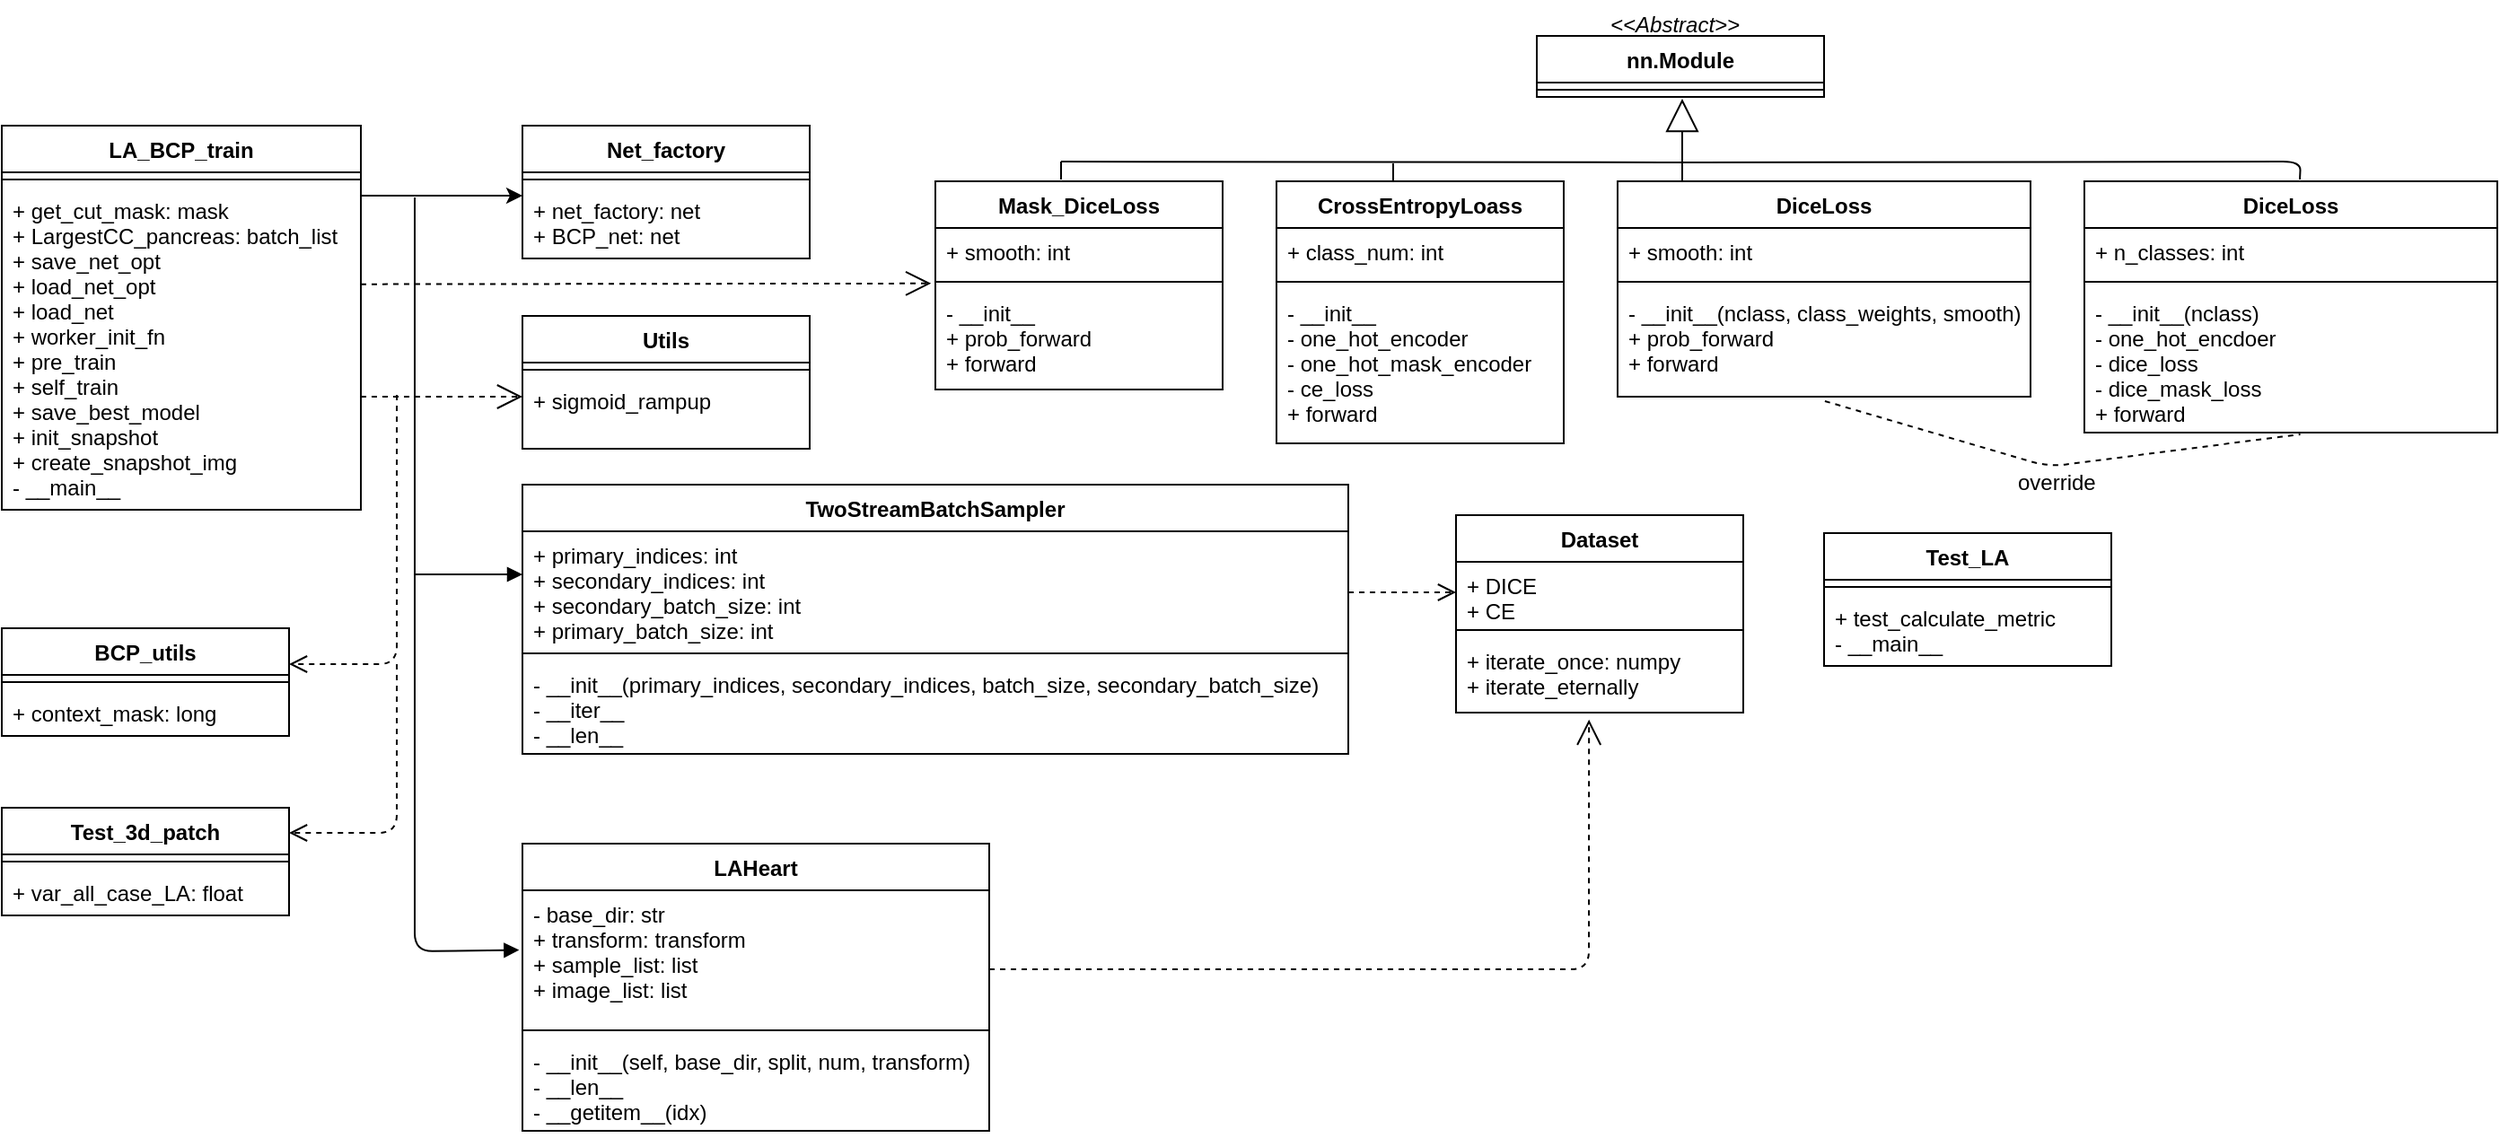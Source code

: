 <mxfile>
    <diagram id="qNEbSbV8NS8pvPY9pb4b" name="Page-1">
        <mxGraphModel dx="1136" dy="635" grid="1" gridSize="10" guides="1" tooltips="1" connect="1" arrows="1" fold="1" page="1" pageScale="1" pageWidth="850" pageHeight="1100" math="0" shadow="0">
            <root>
                <mxCell id="0"/>
                <mxCell id="1" parent="0"/>
                <mxCell id="2" value="LA_BCP_train" style="swimlane;fontStyle=1;align=center;verticalAlign=top;childLayout=stackLayout;horizontal=1;startSize=26;horizontalStack=0;resizeParent=1;resizeParentMax=0;resizeLast=0;collapsible=1;marginBottom=0;" parent="1" vertex="1">
                    <mxGeometry x="80" y="90" width="200" height="214" as="geometry"/>
                </mxCell>
                <mxCell id="4" value="" style="line;strokeWidth=1;fillColor=none;align=left;verticalAlign=middle;spacingTop=-1;spacingLeft=3;spacingRight=3;rotatable=0;labelPosition=right;points=[];portConstraint=eastwest;strokeColor=inherit;" parent="2" vertex="1">
                    <mxGeometry y="26" width="200" height="8" as="geometry"/>
                </mxCell>
                <mxCell id="5" value="+ get_cut_mask: mask&#10;+ LargestCC_pancreas: batch_list&#10;+ save_net_opt&#10;+ load_net_opt&#10;+ load_net&#10;+ worker_init_fn&#10;+ pre_train&#10;+ self_train&#10;+ save_best_model&#10;+ init_snapshot&#10;+ create_snapshot_img&#10;- __main__" style="text;strokeColor=none;fillColor=none;align=left;verticalAlign=top;spacingLeft=4;spacingRight=4;overflow=hidden;rotatable=0;points=[[0,0.5],[1,0.5]];portConstraint=eastwest;" parent="2" vertex="1">
                    <mxGeometry y="34" width="200" height="180" as="geometry"/>
                </mxCell>
                <mxCell id="6" value="Net_factory" style="swimlane;fontStyle=1;align=center;verticalAlign=top;childLayout=stackLayout;horizontal=1;startSize=26;horizontalStack=0;resizeParent=1;resizeParentMax=0;resizeLast=0;collapsible=1;marginBottom=0;" parent="1" vertex="1">
                    <mxGeometry x="370" y="90" width="160" height="74" as="geometry"/>
                </mxCell>
                <mxCell id="8" value="" style="line;strokeWidth=1;fillColor=none;align=left;verticalAlign=middle;spacingTop=-1;spacingLeft=3;spacingRight=3;rotatable=0;labelPosition=right;points=[];portConstraint=eastwest;strokeColor=inherit;" parent="6" vertex="1">
                    <mxGeometry y="26" width="160" height="8" as="geometry"/>
                </mxCell>
                <mxCell id="9" value="+ net_factory: net&#10;+ BCP_net: net&#10;" style="text;strokeColor=none;fillColor=none;align=left;verticalAlign=top;spacingLeft=4;spacingRight=4;overflow=hidden;rotatable=0;points=[[0,0.5],[1,0.5]];portConstraint=eastwest;" parent="6" vertex="1">
                    <mxGeometry y="34" width="160" height="40" as="geometry"/>
                </mxCell>
                <mxCell id="10" style="edgeStyle=none;html=1;exitX=1;exitY=0.5;exitDx=0;exitDy=0;entryX=0;entryY=0.5;entryDx=0;entryDy=0;" parent="1" edge="1">
                    <mxGeometry relative="1" as="geometry">
                        <mxPoint x="280" y="129.0" as="sourcePoint"/>
                        <mxPoint x="370" y="129" as="targetPoint"/>
                    </mxGeometry>
                </mxCell>
                <mxCell id="12" value="TwoStreamBatchSampler" style="swimlane;fontStyle=1;align=center;verticalAlign=top;childLayout=stackLayout;horizontal=1;startSize=26;horizontalStack=0;resizeParent=1;resizeParentMax=0;resizeLast=0;collapsible=1;marginBottom=0;" parent="1" vertex="1">
                    <mxGeometry x="370" y="290" width="460" height="150" as="geometry"/>
                </mxCell>
                <mxCell id="13" value="+ primary_indices: int&#10;+ secondary_indices: int&#10;+ secondary_batch_size: int&#10;+ primary_batch_size: int&#10;" style="text;strokeColor=none;fillColor=none;align=left;verticalAlign=top;spacingLeft=4;spacingRight=4;overflow=hidden;rotatable=0;points=[[0,0.5],[1,0.5]];portConstraint=eastwest;" parent="12" vertex="1">
                    <mxGeometry y="26" width="460" height="64" as="geometry"/>
                </mxCell>
                <mxCell id="14" value="" style="line;strokeWidth=1;fillColor=none;align=left;verticalAlign=middle;spacingTop=-1;spacingLeft=3;spacingRight=3;rotatable=0;labelPosition=right;points=[];portConstraint=eastwest;strokeColor=inherit;" parent="12" vertex="1">
                    <mxGeometry y="90" width="460" height="8" as="geometry"/>
                </mxCell>
                <mxCell id="15" value="- __init__(primary_indices, secondary_indices, batch_size, secondary_batch_size)&#10;- __iter__&#10;- __len__" style="text;strokeColor=none;fillColor=none;align=left;verticalAlign=top;spacingLeft=4;spacingRight=4;overflow=hidden;rotatable=0;points=[[0,0.5],[1,0.5]];portConstraint=eastwest;" parent="12" vertex="1">
                    <mxGeometry y="98" width="460" height="52" as="geometry"/>
                </mxCell>
                <mxCell id="16" value="Dataset" style="swimlane;fontStyle=1;align=center;verticalAlign=top;childLayout=stackLayout;horizontal=1;startSize=26;horizontalStack=0;resizeParent=1;resizeParentMax=0;resizeLast=0;collapsible=1;marginBottom=0;" parent="1" vertex="1">
                    <mxGeometry x="890" y="307" width="160" height="110" as="geometry"/>
                </mxCell>
                <mxCell id="17" value="+ DICE&#10;+ CE" style="text;strokeColor=none;fillColor=none;align=left;verticalAlign=top;spacingLeft=4;spacingRight=4;overflow=hidden;rotatable=0;points=[[0,0.5],[1,0.5]];portConstraint=eastwest;" parent="16" vertex="1">
                    <mxGeometry y="26" width="160" height="34" as="geometry"/>
                </mxCell>
                <mxCell id="18" value="" style="line;strokeWidth=1;fillColor=none;align=left;verticalAlign=middle;spacingTop=-1;spacingLeft=3;spacingRight=3;rotatable=0;labelPosition=right;points=[];portConstraint=eastwest;strokeColor=inherit;" parent="16" vertex="1">
                    <mxGeometry y="60" width="160" height="8" as="geometry"/>
                </mxCell>
                <mxCell id="19" value="+ iterate_once: numpy&#10;+ iterate_eternally" style="text;strokeColor=none;fillColor=none;align=left;verticalAlign=top;spacingLeft=4;spacingRight=4;overflow=hidden;rotatable=0;points=[[0,0.5],[1,0.5]];portConstraint=eastwest;" parent="16" vertex="1">
                    <mxGeometry y="68" width="160" height="42" as="geometry"/>
                </mxCell>
                <mxCell id="36" style="edgeStyle=none;html=1;entryX=0;entryY=0.5;entryDx=0;entryDy=0;" parent="16" source="16" target="17" edge="1">
                    <mxGeometry relative="1" as="geometry"/>
                </mxCell>
                <mxCell id="21" value="LAHeart" style="swimlane;fontStyle=1;align=center;verticalAlign=top;childLayout=stackLayout;horizontal=1;startSize=26;horizontalStack=0;resizeParent=1;resizeParentMax=0;resizeLast=0;collapsible=1;marginBottom=0;" parent="1" vertex="1">
                    <mxGeometry x="370" y="490" width="260" height="160" as="geometry"/>
                </mxCell>
                <mxCell id="22" value="- base_dir: str&#10;+ transform: transform&#10;+ sample_list: list&#10;+ image_list: list" style="text;strokeColor=none;fillColor=none;align=left;verticalAlign=top;spacingLeft=4;spacingRight=4;overflow=hidden;rotatable=0;points=[[0,0.5],[1,0.5]];portConstraint=eastwest;" parent="21" vertex="1">
                    <mxGeometry y="26" width="260" height="74" as="geometry"/>
                </mxCell>
                <mxCell id="23" value="" style="line;strokeWidth=1;fillColor=none;align=left;verticalAlign=middle;spacingTop=-1;spacingLeft=3;spacingRight=3;rotatable=0;labelPosition=right;points=[];portConstraint=eastwest;strokeColor=inherit;" parent="21" vertex="1">
                    <mxGeometry y="100" width="260" height="8" as="geometry"/>
                </mxCell>
                <mxCell id="24" value="- __init__(self, base_dir, split, num, transform)&#10;- __len__&#10;- __getitem__(idx)" style="text;strokeColor=none;fillColor=none;align=left;verticalAlign=top;spacingLeft=4;spacingRight=4;overflow=hidden;rotatable=0;points=[[0,0.5],[1,0.5]];portConstraint=eastwest;" parent="21" vertex="1">
                    <mxGeometry y="108" width="260" height="52" as="geometry"/>
                </mxCell>
                <mxCell id="32" value="Utils" style="swimlane;fontStyle=1;align=center;verticalAlign=top;childLayout=stackLayout;horizontal=1;startSize=26;horizontalStack=0;resizeParent=1;resizeParentMax=0;resizeLast=0;collapsible=1;marginBottom=0;" parent="1" vertex="1">
                    <mxGeometry x="370" y="196" width="160" height="74" as="geometry"/>
                </mxCell>
                <mxCell id="34" value="" style="line;strokeWidth=1;fillColor=none;align=left;verticalAlign=middle;spacingTop=-1;spacingLeft=3;spacingRight=3;rotatable=0;labelPosition=right;points=[];portConstraint=eastwest;strokeColor=inherit;" parent="32" vertex="1">
                    <mxGeometry y="26" width="160" height="8" as="geometry"/>
                </mxCell>
                <mxCell id="35" value="+ sigmoid_rampup" style="text;strokeColor=none;fillColor=none;align=left;verticalAlign=top;spacingLeft=4;spacingRight=4;overflow=hidden;rotatable=0;points=[[0,0.5],[1,0.5]];portConstraint=eastwest;" parent="32" vertex="1">
                    <mxGeometry y="34" width="160" height="40" as="geometry"/>
                </mxCell>
                <mxCell id="68" value="" style="html=1;verticalAlign=bottom;endArrow=block;entryX=-0.007;entryY=0.45;entryDx=0;entryDy=0;entryPerimeter=0;exitX=0.24;exitY=0.846;exitDx=0;exitDy=0;exitPerimeter=0;" edge="1" parent="1" target="22">
                    <mxGeometry width="80" relative="1" as="geometry">
                        <mxPoint x="310" y="129.996" as="sourcePoint"/>
                        <mxPoint x="360" y="530" as="targetPoint"/>
                        <Array as="points">
                            <mxPoint x="310" y="550"/>
                        </Array>
                    </mxGeometry>
                </mxCell>
                <mxCell id="76" value="Mask_DiceLoss" style="swimlane;fontStyle=1;align=center;verticalAlign=top;childLayout=stackLayout;horizontal=1;startSize=26;horizontalStack=0;resizeParent=1;resizeParentMax=0;resizeLast=0;collapsible=1;marginBottom=0;fillColor=#FFFFFF;" vertex="1" parent="1">
                    <mxGeometry x="600" y="121" width="160" height="116" as="geometry"/>
                </mxCell>
                <mxCell id="77" value="+ smooth: int" style="text;strokeColor=none;fillColor=none;align=left;verticalAlign=top;spacingLeft=4;spacingRight=4;overflow=hidden;rotatable=0;points=[[0,0.5],[1,0.5]];portConstraint=eastwest;" vertex="1" parent="76">
                    <mxGeometry y="26" width="160" height="26" as="geometry"/>
                </mxCell>
                <mxCell id="78" value="" style="line;strokeWidth=1;fillColor=none;align=left;verticalAlign=middle;spacingTop=-1;spacingLeft=3;spacingRight=3;rotatable=0;labelPosition=right;points=[];portConstraint=eastwest;strokeColor=inherit;" vertex="1" parent="76">
                    <mxGeometry y="52" width="160" height="8" as="geometry"/>
                </mxCell>
                <mxCell id="79" value="- __init__&#10;+ prob_forward&#10;+ forward" style="text;strokeColor=none;fillColor=none;align=left;verticalAlign=top;spacingLeft=4;spacingRight=4;overflow=hidden;rotatable=0;points=[[0,0.5],[1,0.5]];portConstraint=eastwest;" vertex="1" parent="76">
                    <mxGeometry y="60" width="160" height="56" as="geometry"/>
                </mxCell>
                <mxCell id="84" value="nn.Module&#10;" style="swimlane;fontStyle=1;align=center;verticalAlign=top;childLayout=stackLayout;horizontal=1;startSize=26;horizontalStack=0;resizeParent=1;resizeParentMax=0;resizeLast=0;collapsible=1;marginBottom=0;fillColor=#FFFFFF;movable=1;resizable=1;rotatable=1;deletable=1;editable=1;connectable=1;" vertex="1" parent="1">
                    <mxGeometry x="935" y="40" width="160" height="34" as="geometry"/>
                </mxCell>
                <mxCell id="86" value="" style="line;strokeWidth=1;fillColor=none;align=left;verticalAlign=middle;spacingTop=-1;spacingLeft=3;spacingRight=3;rotatable=0;labelPosition=right;points=[];portConstraint=eastwest;strokeColor=inherit;" vertex="1" parent="84">
                    <mxGeometry y="26" width="160" height="8" as="geometry"/>
                </mxCell>
                <mxCell id="88" value="&lt;&lt;Abstract&gt;&gt;" style="text;strokeColor=none;fillColor=none;align=left;verticalAlign=top;spacingLeft=4;spacingRight=4;overflow=hidden;rotatable=1;points=[[0,0.5],[1,0.5]];portConstraint=eastwest;fontStyle=2;movable=1;resizable=1;deletable=1;editable=1;connectable=1;" vertex="1" parent="1">
                    <mxGeometry x="970" y="20" width="100" height="26" as="geometry"/>
                </mxCell>
                <mxCell id="90" value="" style="endArrow=block;endSize=16;endFill=0;html=1;exitX=0.5;exitY=0;exitDx=0;exitDy=0;" edge="1" parent="1">
                    <mxGeometry width="160" relative="1" as="geometry">
                        <mxPoint x="1016" y="121" as="sourcePoint"/>
                        <mxPoint x="1016" y="75" as="targetPoint"/>
                    </mxGeometry>
                </mxCell>
                <mxCell id="91" value="BCP_utils" style="swimlane;fontStyle=1;align=center;verticalAlign=top;childLayout=stackLayout;horizontal=1;startSize=26;horizontalStack=0;resizeParent=1;resizeParentMax=0;resizeLast=0;collapsible=1;marginBottom=0;fillColor=#FFFFFF;" vertex="1" parent="1">
                    <mxGeometry x="80" y="370" width="160" height="60" as="geometry"/>
                </mxCell>
                <mxCell id="93" value="" style="line;strokeWidth=1;fillColor=none;align=left;verticalAlign=middle;spacingTop=-1;spacingLeft=3;spacingRight=3;rotatable=0;labelPosition=right;points=[];portConstraint=eastwest;strokeColor=inherit;" vertex="1" parent="91">
                    <mxGeometry y="26" width="160" height="8" as="geometry"/>
                </mxCell>
                <mxCell id="94" value="+ context_mask: long" style="text;strokeColor=none;fillColor=none;align=left;verticalAlign=top;spacingLeft=4;spacingRight=4;overflow=hidden;rotatable=0;points=[[0,0.5],[1,0.5]];portConstraint=eastwest;" vertex="1" parent="91">
                    <mxGeometry y="34" width="160" height="26" as="geometry"/>
                </mxCell>
                <mxCell id="95" value="Test_3d_patch" style="swimlane;fontStyle=1;align=center;verticalAlign=top;childLayout=stackLayout;horizontal=1;startSize=26;horizontalStack=0;resizeParent=1;resizeParentMax=0;resizeLast=0;collapsible=1;marginBottom=0;fillColor=#FFFFFF;" vertex="1" parent="1">
                    <mxGeometry x="80" y="470" width="160" height="60" as="geometry"/>
                </mxCell>
                <mxCell id="97" value="" style="line;strokeWidth=1;fillColor=none;align=left;verticalAlign=middle;spacingTop=-1;spacingLeft=3;spacingRight=3;rotatable=0;labelPosition=right;points=[];portConstraint=eastwest;strokeColor=inherit;" vertex="1" parent="95">
                    <mxGeometry y="26" width="160" height="8" as="geometry"/>
                </mxCell>
                <mxCell id="98" value="+ var_all_case_LA: float" style="text;strokeColor=none;fillColor=none;align=left;verticalAlign=top;spacingLeft=4;spacingRight=4;overflow=hidden;rotatable=0;points=[[0,0.5],[1,0.5]];portConstraint=eastwest;" vertex="1" parent="95">
                    <mxGeometry y="34" width="160" height="26" as="geometry"/>
                </mxCell>
                <mxCell id="104" value="" style="html=1;verticalAlign=bottom;endArrow=block;" edge="1" parent="1">
                    <mxGeometry width="80" relative="1" as="geometry">
                        <mxPoint x="310" y="340" as="sourcePoint"/>
                        <mxPoint x="370" y="340" as="targetPoint"/>
                    </mxGeometry>
                </mxCell>
                <mxCell id="105" value="CrossEntropyLoass" style="swimlane;fontStyle=1;align=center;verticalAlign=top;childLayout=stackLayout;horizontal=1;startSize=26;horizontalStack=0;resizeParent=1;resizeParentMax=0;resizeLast=0;collapsible=1;marginBottom=0;fillColor=#FFFFFF;" vertex="1" parent="1">
                    <mxGeometry x="790" y="121" width="160" height="146" as="geometry"/>
                </mxCell>
                <mxCell id="106" value="+ class_num: int" style="text;strokeColor=none;fillColor=none;align=left;verticalAlign=top;spacingLeft=4;spacingRight=4;overflow=hidden;rotatable=0;points=[[0,0.5],[1,0.5]];portConstraint=eastwest;" vertex="1" parent="105">
                    <mxGeometry y="26" width="160" height="26" as="geometry"/>
                </mxCell>
                <mxCell id="107" value="" style="line;strokeWidth=1;fillColor=none;align=left;verticalAlign=middle;spacingTop=-1;spacingLeft=3;spacingRight=3;rotatable=0;labelPosition=right;points=[];portConstraint=eastwest;strokeColor=inherit;" vertex="1" parent="105">
                    <mxGeometry y="52" width="160" height="8" as="geometry"/>
                </mxCell>
                <mxCell id="108" value="- __init__&#10;- one_hot_encoder&#10;- one_hot_mask_encoder&#10;- ce_loss&#10;+ forward" style="text;strokeColor=none;fillColor=none;align=left;verticalAlign=top;spacingLeft=4;spacingRight=4;overflow=hidden;rotatable=0;points=[[0,0.5],[1,0.5]];portConstraint=eastwest;" vertex="1" parent="105">
                    <mxGeometry y="60" width="160" height="86" as="geometry"/>
                </mxCell>
                <mxCell id="109" value="DiceLoss" style="swimlane;fontStyle=1;align=center;verticalAlign=top;childLayout=stackLayout;horizontal=1;startSize=26;horizontalStack=0;resizeParent=1;resizeParentMax=0;resizeLast=0;collapsible=1;marginBottom=0;fillColor=#FFFFFF;" vertex="1" parent="1">
                    <mxGeometry x="980" y="121" width="230" height="120" as="geometry"/>
                </mxCell>
                <mxCell id="110" value="+ smooth: int" style="text;strokeColor=none;fillColor=none;align=left;verticalAlign=top;spacingLeft=4;spacingRight=4;overflow=hidden;rotatable=0;points=[[0,0.5],[1,0.5]];portConstraint=eastwest;" vertex="1" parent="109">
                    <mxGeometry y="26" width="230" height="26" as="geometry"/>
                </mxCell>
                <mxCell id="111" value="" style="line;strokeWidth=1;fillColor=none;align=left;verticalAlign=middle;spacingTop=-1;spacingLeft=3;spacingRight=3;rotatable=0;labelPosition=right;points=[];portConstraint=eastwest;strokeColor=inherit;" vertex="1" parent="109">
                    <mxGeometry y="52" width="230" height="8" as="geometry"/>
                </mxCell>
                <mxCell id="112" value="- __init__(nclass, class_weights, smooth)&#10;+ prob_forward&#10;+ forward" style="text;strokeColor=none;fillColor=none;align=left;verticalAlign=top;spacingLeft=4;spacingRight=4;overflow=hidden;rotatable=0;points=[[0,0.5],[1,0.5]];portConstraint=eastwest;" vertex="1" parent="109">
                    <mxGeometry y="60" width="230" height="60" as="geometry"/>
                </mxCell>
                <mxCell id="113" value="DiceLoss" style="swimlane;fontStyle=1;align=center;verticalAlign=top;childLayout=stackLayout;horizontal=1;startSize=26;horizontalStack=0;resizeParent=1;resizeParentMax=0;resizeLast=0;collapsible=1;marginBottom=0;fillColor=#FFFFFF;" vertex="1" parent="1">
                    <mxGeometry x="1240" y="121" width="230" height="140" as="geometry"/>
                </mxCell>
                <mxCell id="114" value="+ n_classes: int" style="text;strokeColor=none;fillColor=none;align=left;verticalAlign=top;spacingLeft=4;spacingRight=4;overflow=hidden;rotatable=0;points=[[0,0.5],[1,0.5]];portConstraint=eastwest;" vertex="1" parent="113">
                    <mxGeometry y="26" width="230" height="26" as="geometry"/>
                </mxCell>
                <mxCell id="115" value="" style="line;strokeWidth=1;fillColor=none;align=left;verticalAlign=middle;spacingTop=-1;spacingLeft=3;spacingRight=3;rotatable=0;labelPosition=right;points=[];portConstraint=eastwest;strokeColor=inherit;" vertex="1" parent="113">
                    <mxGeometry y="52" width="230" height="8" as="geometry"/>
                </mxCell>
                <mxCell id="116" value="- __init__(nclass)&#10;- one_hot_encdoer&#10;- dice_loss&#10;- dice_mask_loss&#10;+ forward" style="text;strokeColor=none;fillColor=none;align=left;verticalAlign=top;spacingLeft=4;spacingRight=4;overflow=hidden;rotatable=0;points=[[0,0.5],[1,0.5]];portConstraint=eastwest;" vertex="1" parent="113">
                    <mxGeometry y="60" width="230" height="80" as="geometry"/>
                </mxCell>
                <mxCell id="117" value="" style="endArrow=open;endSize=12;dashed=1;html=1;" edge="1" parent="1">
                    <mxGeometry width="160" relative="1" as="geometry">
                        <mxPoint x="280" y="241" as="sourcePoint"/>
                        <mxPoint x="370" y="241" as="targetPoint"/>
                    </mxGeometry>
                </mxCell>
                <mxCell id="119" value="" style="html=1;verticalAlign=bottom;endArrow=open;dashed=1;endSize=8;" edge="1" parent="1">
                    <mxGeometry relative="1" as="geometry">
                        <mxPoint x="300" y="240" as="sourcePoint"/>
                        <mxPoint x="240" y="390" as="targetPoint"/>
                        <Array as="points">
                            <mxPoint x="300" y="390"/>
                        </Array>
                    </mxGeometry>
                </mxCell>
                <mxCell id="120" value="" style="html=1;verticalAlign=bottom;endArrow=open;dashed=1;endSize=8;" edge="1" parent="1">
                    <mxGeometry relative="1" as="geometry">
                        <mxPoint x="300" y="390" as="sourcePoint"/>
                        <mxPoint x="240" y="484" as="targetPoint"/>
                        <Array as="points">
                            <mxPoint x="300" y="484"/>
                        </Array>
                    </mxGeometry>
                </mxCell>
                <mxCell id="121" value="" style="endArrow=none;dashed=1;html=1;exitX=0.502;exitY=1.041;exitDx=0;exitDy=0;exitPerimeter=0;entryX=0.523;entryY=1.012;entryDx=0;entryDy=0;entryPerimeter=0;" edge="1" parent="1" source="112" target="116">
                    <mxGeometry width="50" height="50" relative="1" as="geometry">
                        <mxPoint x="1225" y="340" as="sourcePoint"/>
                        <mxPoint x="1275" y="290" as="targetPoint"/>
                        <Array as="points">
                            <mxPoint x="1220" y="280"/>
                        </Array>
                    </mxGeometry>
                </mxCell>
                <mxCell id="122" value="override" style="text;strokeColor=none;fillColor=none;align=left;verticalAlign=top;spacingLeft=4;spacingRight=4;overflow=hidden;rotatable=0;points=[[0,0.5],[1,0.5]];portConstraint=eastwest;" vertex="1" parent="1">
                    <mxGeometry x="1197" y="275" width="63" height="26" as="geometry"/>
                </mxCell>
                <mxCell id="123" value="" style="endArrow=none;html=1;edgeStyle=orthogonalEdgeStyle;" edge="1" parent="1">
                    <mxGeometry relative="1" as="geometry">
                        <mxPoint x="670" y="110" as="sourcePoint"/>
                        <mxPoint x="1360" y="120" as="targetPoint"/>
                    </mxGeometry>
                </mxCell>
                <mxCell id="124" value="" style="edgeLabel;resizable=0;html=1;align=left;verticalAlign=bottom;fillColor=#FFFFFF;" connectable="0" vertex="1" parent="123">
                    <mxGeometry x="-1" relative="1" as="geometry"/>
                </mxCell>
                <mxCell id="125" value="" style="edgeLabel;resizable=0;html=1;align=right;verticalAlign=bottom;fillColor=#FFFFFF;" connectable="0" vertex="1" parent="123">
                    <mxGeometry x="1" relative="1" as="geometry"/>
                </mxCell>
                <mxCell id="130" value="" style="endArrow=none;html=1;" edge="1" parent="1">
                    <mxGeometry width="50" height="50" relative="1" as="geometry">
                        <mxPoint x="670" y="120" as="sourcePoint"/>
                        <mxPoint x="670" y="110" as="targetPoint"/>
                    </mxGeometry>
                </mxCell>
                <mxCell id="133" value="" style="endArrow=none;html=1;" edge="1" parent="1">
                    <mxGeometry width="50" height="50" relative="1" as="geometry">
                        <mxPoint x="855" y="121" as="sourcePoint"/>
                        <mxPoint x="855" y="111" as="targetPoint"/>
                    </mxGeometry>
                </mxCell>
                <mxCell id="134" value="" style="html=1;verticalAlign=bottom;endArrow=open;dashed=1;endSize=8;entryX=0;entryY=0.5;entryDx=0;entryDy=0;" edge="1" parent="1" target="17">
                    <mxGeometry relative="1" as="geometry">
                        <mxPoint x="830" y="350" as="sourcePoint"/>
                        <mxPoint x="880" y="350" as="targetPoint"/>
                    </mxGeometry>
                </mxCell>
                <mxCell id="135" value="" style="endArrow=open;endSize=12;dashed=1;html=1;entryX=-0.015;entryY=1.189;entryDx=0;entryDy=0;entryPerimeter=0;" edge="1" parent="1" target="77">
                    <mxGeometry width="160" relative="1" as="geometry">
                        <mxPoint x="280" y="178.33" as="sourcePoint"/>
                        <mxPoint x="440" y="178.33" as="targetPoint"/>
                    </mxGeometry>
                </mxCell>
                <mxCell id="136" value="" style="endArrow=open;endSize=12;dashed=1;html=1;entryX=0.463;entryY=1.093;entryDx=0;entryDy=0;entryPerimeter=0;" edge="1" parent="1" target="19">
                    <mxGeometry width="160" relative="1" as="geometry">
                        <mxPoint x="630" y="560" as="sourcePoint"/>
                        <mxPoint x="790" y="560" as="targetPoint"/>
                        <Array as="points">
                            <mxPoint x="964" y="560"/>
                        </Array>
                    </mxGeometry>
                </mxCell>
                <mxCell id="137" value="Test_LA" style="swimlane;fontStyle=1;align=center;verticalAlign=top;childLayout=stackLayout;horizontal=1;startSize=26;horizontalStack=0;resizeParent=1;resizeParentMax=0;resizeLast=0;collapsible=1;marginBottom=0;fillColor=#FFFFFF;" vertex="1" parent="1">
                    <mxGeometry x="1095" y="317" width="160" height="74" as="geometry"/>
                </mxCell>
                <mxCell id="139" value="" style="line;strokeWidth=1;fillColor=none;align=left;verticalAlign=middle;spacingTop=-1;spacingLeft=3;spacingRight=3;rotatable=0;labelPosition=right;points=[];portConstraint=eastwest;strokeColor=inherit;" vertex="1" parent="137">
                    <mxGeometry y="26" width="160" height="8" as="geometry"/>
                </mxCell>
                <mxCell id="140" value="+ test_calculate_metric&#10;- __main__" style="text;strokeColor=none;fillColor=none;align=left;verticalAlign=top;spacingLeft=4;spacingRight=4;overflow=hidden;rotatable=0;points=[[0,0.5],[1,0.5]];portConstraint=eastwest;" vertex="1" parent="137">
                    <mxGeometry y="34" width="160" height="40" as="geometry"/>
                </mxCell>
            </root>
        </mxGraphModel>
    </diagram>
</mxfile>